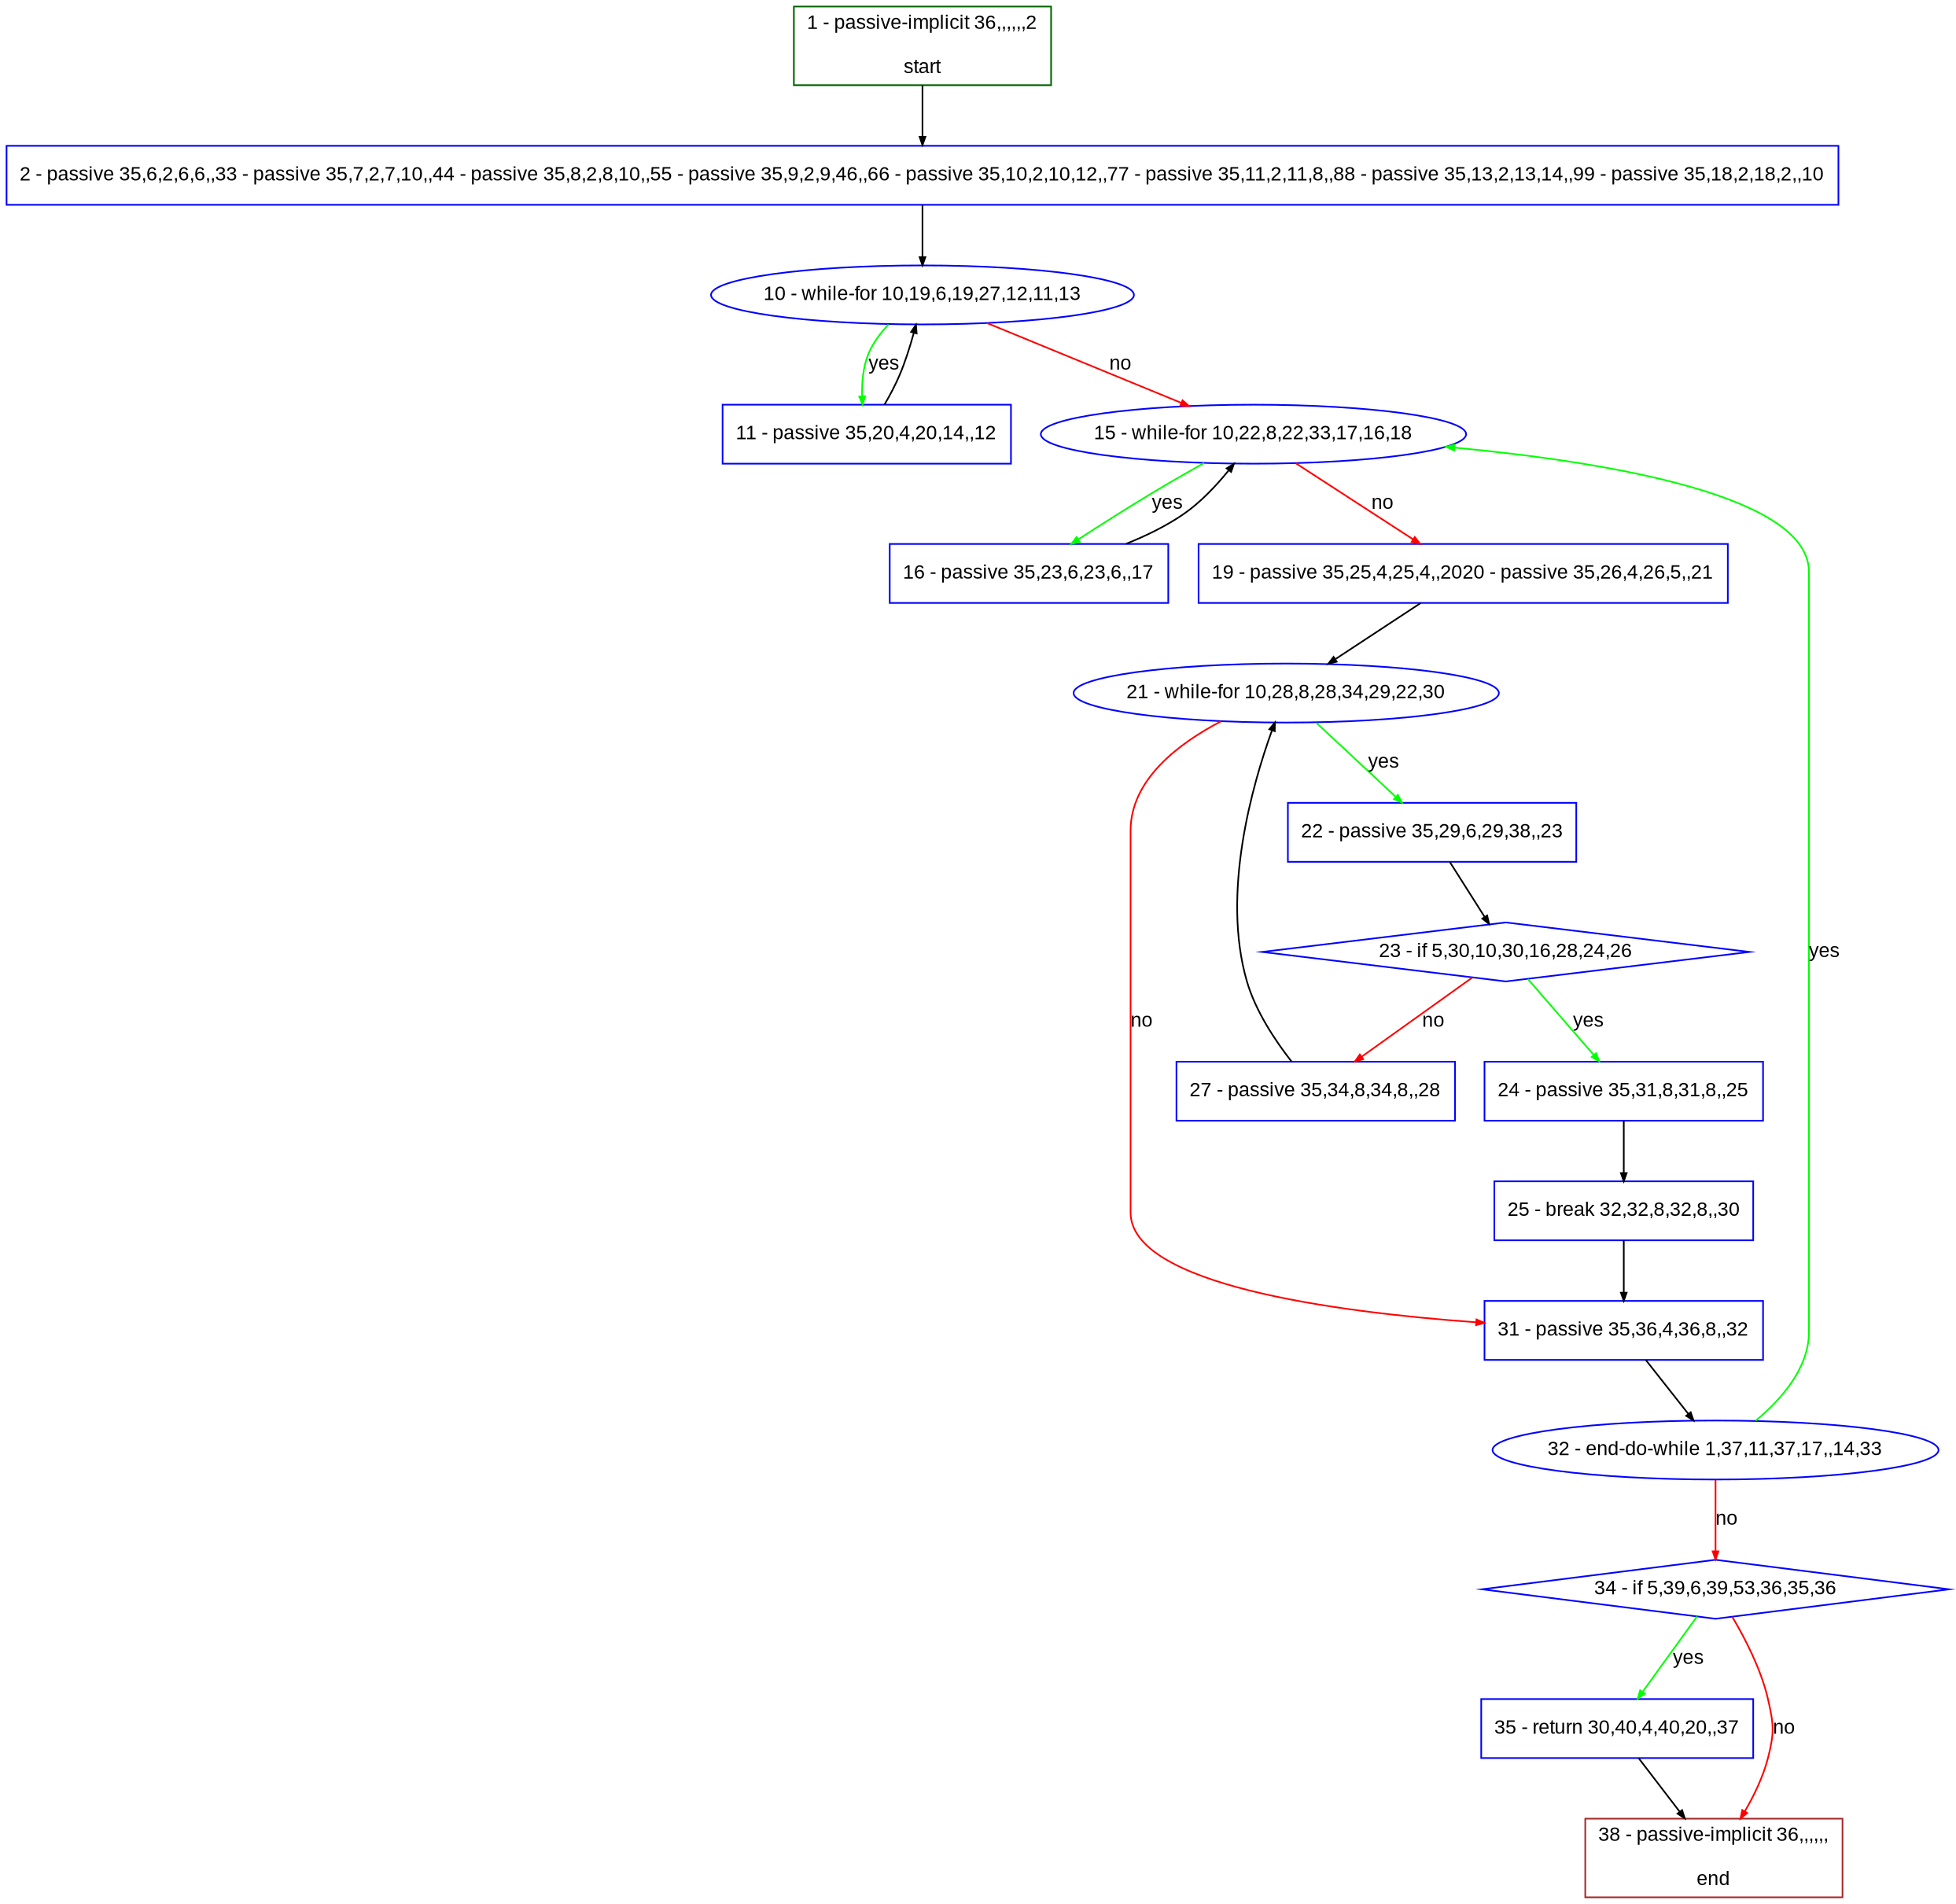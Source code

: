 digraph "" {
  graph [bgcolor="white", fillcolor="#FFFFCC", pack="true", packmode="clust", fontname="Arial", label="", fontsize="12", compound="true", style="rounded,filled"];
  node [node_initialized="no", fillcolor="white", fontname="Arial", label="", color="grey", fontsize="12", fixedsize="false", compound="true", shape="rectangle", style="filled"];
  edge [arrowtail="none", lhead="", fontcolor="black", fontname="Arial", label="", color="black", fontsize="12", arrowhead="normal", arrowsize="0.5", compound="true", ltail="", dir="forward"];
  __N1 [fillcolor="#ffffff", label="2 - passive 35,6,2,6,6,,33 - passive 35,7,2,7,10,,44 - passive 35,8,2,8,10,,55 - passive 35,9,2,9,46,,66 - passive 35,10,2,10,12,,77 - passive 35,11,2,11,8,,88 - passive 35,13,2,13,14,,99 - passive 35,18,2,18,2,,10", color="#0000ff", shape="box", style="filled"];
  __N2 [fillcolor="#ffffff", label="1 - passive-implicit 36,,,,,,2\n\nstart", color="#006400", shape="box", style="filled"];
  __N3 [fillcolor="#ffffff", label="10 - while-for 10,19,6,19,27,12,11,13", color="#0000ff", shape="oval", style="filled"];
  __N4 [fillcolor="#ffffff", label="11 - passive 35,20,4,20,14,,12", color="#0000ff", shape="box", style="filled"];
  __N5 [fillcolor="#ffffff", label="15 - while-for 10,22,8,22,33,17,16,18", color="#0000ff", shape="oval", style="filled"];
  __N6 [fillcolor="#ffffff", label="16 - passive 35,23,6,23,6,,17", color="#0000ff", shape="box", style="filled"];
  __N7 [fillcolor="#ffffff", label="19 - passive 35,25,4,25,4,,2020 - passive 35,26,4,26,5,,21", color="#0000ff", shape="box", style="filled"];
  __N8 [fillcolor="#ffffff", label="21 - while-for 10,28,8,28,34,29,22,30", color="#0000ff", shape="oval", style="filled"];
  __N9 [fillcolor="#ffffff", label="22 - passive 35,29,6,29,38,,23", color="#0000ff", shape="box", style="filled"];
  __N10 [fillcolor="#ffffff", label="31 - passive 35,36,4,36,8,,32", color="#0000ff", shape="box", style="filled"];
  __N11 [fillcolor="#ffffff", label="23 - if 5,30,10,30,16,28,24,26", color="#0000ff", shape="diamond", style="filled"];
  __N12 [fillcolor="#ffffff", label="24 - passive 35,31,8,31,8,,25", color="#0000ff", shape="box", style="filled"];
  __N13 [fillcolor="#ffffff", label="27 - passive 35,34,8,34,8,,28", color="#0000ff", shape="box", style="filled"];
  __N14 [fillcolor="#ffffff", label="25 - break 32,32,8,32,8,,30", color="#0000ff", shape="box", style="filled"];
  __N15 [fillcolor="#ffffff", label="32 - end-do-while 1,37,11,37,17,,14,33", color="#0000ff", shape="oval", style="filled"];
  __N16 [fillcolor="#ffffff", label="34 - if 5,39,6,39,53,36,35,36", color="#0000ff", shape="diamond", style="filled"];
  __N17 [fillcolor="#ffffff", label="35 - return 30,40,4,40,20,,37", color="#0000ff", shape="box", style="filled"];
  __N18 [fillcolor="#ffffff", label="38 - passive-implicit 36,,,,,,\n\nend", color="#a52a2a", shape="box", style="filled"];
  __N2 -> __N1 [arrowtail="none", color="#000000", label="", arrowhead="normal", dir="forward"];
  __N1 -> __N3 [arrowtail="none", color="#000000", label="", arrowhead="normal", dir="forward"];
  __N3 -> __N4 [arrowtail="none", color="#00ff00", label="yes", arrowhead="normal", dir="forward"];
  __N4 -> __N3 [arrowtail="none", color="#000000", label="", arrowhead="normal", dir="forward"];
  __N3 -> __N5 [arrowtail="none", color="#ff0000", label="no", arrowhead="normal", dir="forward"];
  __N5 -> __N6 [arrowtail="none", color="#00ff00", label="yes", arrowhead="normal", dir="forward"];
  __N6 -> __N5 [arrowtail="none", color="#000000", label="", arrowhead="normal", dir="forward"];
  __N5 -> __N7 [arrowtail="none", color="#ff0000", label="no", arrowhead="normal", dir="forward"];
  __N7 -> __N8 [arrowtail="none", color="#000000", label="", arrowhead="normal", dir="forward"];
  __N8 -> __N9 [arrowtail="none", color="#00ff00", label="yes", arrowhead="normal", dir="forward"];
  __N8 -> __N10 [arrowtail="none", color="#ff0000", label="no", arrowhead="normal", dir="forward"];
  __N9 -> __N11 [arrowtail="none", color="#000000", label="", arrowhead="normal", dir="forward"];
  __N11 -> __N12 [arrowtail="none", color="#00ff00", label="yes", arrowhead="normal", dir="forward"];
  __N11 -> __N13 [arrowtail="none", color="#ff0000", label="no", arrowhead="normal", dir="forward"];
  __N12 -> __N14 [arrowtail="none", color="#000000", label="", arrowhead="normal", dir="forward"];
  __N14 -> __N10 [arrowtail="none", color="#000000", label="", arrowhead="normal", dir="forward"];
  __N13 -> __N8 [arrowtail="none", color="#000000", label="", arrowhead="normal", dir="forward"];
  __N10 -> __N15 [arrowtail="none", color="#000000", label="", arrowhead="normal", dir="forward"];
  __N15 -> __N5 [arrowtail="none", color="#00ff00", label="yes", arrowhead="normal", dir="forward"];
  __N15 -> __N16 [arrowtail="none", color="#ff0000", label="no", arrowhead="normal", dir="forward"];
  __N16 -> __N17 [arrowtail="none", color="#00ff00", label="yes", arrowhead="normal", dir="forward"];
  __N16 -> __N18 [arrowtail="none", color="#ff0000", label="no", arrowhead="normal", dir="forward"];
  __N17 -> __N18 [arrowtail="none", color="#000000", label="", arrowhead="normal", dir="forward"];
}
